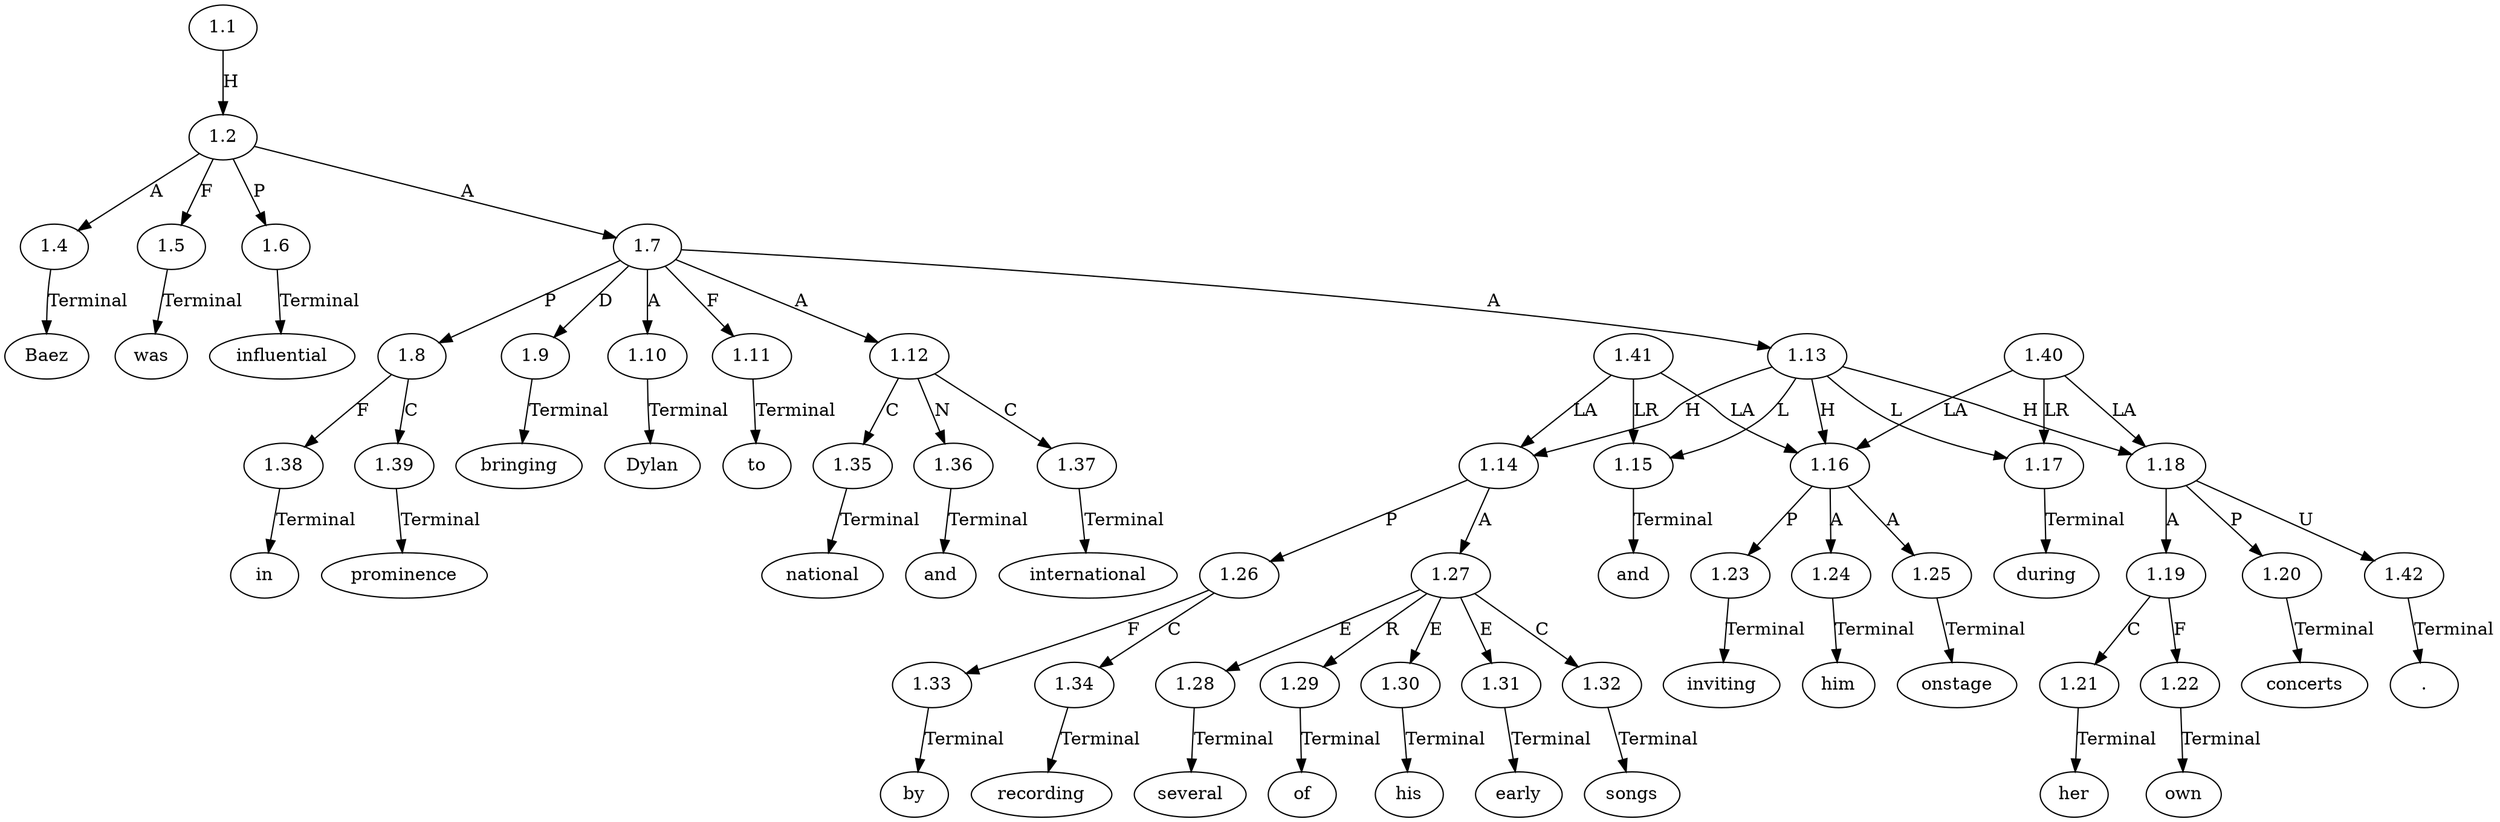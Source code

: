 // Graph
digraph {
	0.1 [label=Baez ordering=out]
	0.10 [label=international ordering=out]
	0.11 [label=prominence ordering=out]
	0.12 [label=by ordering=out]
	0.13 [label=recording ordering=out]
	0.14 [label=several ordering=out]
	0.15 [label=of ordering=out]
	0.16 [label=his ordering=out]
	0.17 [label=early ordering=out]
	0.18 [label=songs ordering=out]
	0.19 [label=and ordering=out]
	0.2 [label=was ordering=out]
	0.20 [label=inviting ordering=out]
	0.21 [label=him ordering=out]
	0.22 [label=onstage ordering=out]
	0.23 [label=during ordering=out]
	0.24 [label=her ordering=out]
	0.25 [label=own ordering=out]
	0.26 [label=concerts ordering=out]
	0.27 [label="." ordering=out]
	0.3 [label=influential ordering=out]
	0.4 [label=in ordering=out]
	0.5 [label=bringing ordering=out]
	0.6 [label=Dylan ordering=out]
	0.7 [label=to ordering=out]
	0.8 [label=national ordering=out]
	0.9 [label=and ordering=out]
	1.1 [label=1.1 ordering=out]
	1.2 [label=1.2 ordering=out]
	1.4 [label=1.4 ordering=out]
	1.5 [label=1.5 ordering=out]
	1.6 [label=1.6 ordering=out]
	1.7 [label=1.7 ordering=out]
	1.8 [label=1.8 ordering=out]
	1.9 [label=1.9 ordering=out]
	1.10 [label=1.10 ordering=out]
	1.11 [label=1.11 ordering=out]
	1.12 [label=1.12 ordering=out]
	1.13 [label=1.13 ordering=out]
	1.14 [label=1.14 ordering=out]
	1.15 [label=1.15 ordering=out]
	1.16 [label=1.16 ordering=out]
	1.17 [label=1.17 ordering=out]
	1.18 [label=1.18 ordering=out]
	1.19 [label=1.19 ordering=out]
	1.20 [label=1.20 ordering=out]
	1.21 [label=1.21 ordering=out]
	1.22 [label=1.22 ordering=out]
	1.23 [label=1.23 ordering=out]
	1.24 [label=1.24 ordering=out]
	1.25 [label=1.25 ordering=out]
	1.26 [label=1.26 ordering=out]
	1.27 [label=1.27 ordering=out]
	1.28 [label=1.28 ordering=out]
	1.29 [label=1.29 ordering=out]
	1.30 [label=1.30 ordering=out]
	1.31 [label=1.31 ordering=out]
	1.32 [label=1.32 ordering=out]
	1.33 [label=1.33 ordering=out]
	1.34 [label=1.34 ordering=out]
	1.35 [label=1.35 ordering=out]
	1.36 [label=1.36 ordering=out]
	1.37 [label=1.37 ordering=out]
	1.38 [label=1.38 ordering=out]
	1.39 [label=1.39 ordering=out]
	1.40 [label=1.40 ordering=out]
	1.41 [label=1.41 ordering=out]
	1.42 [label=1.42 ordering=out]
	1.1 -> 1.2 [label=H ordering=out]
	1.2 -> 1.4 [label=A ordering=out]
	1.2 -> 1.5 [label=F ordering=out]
	1.2 -> 1.6 [label=P ordering=out]
	1.2 -> 1.7 [label=A ordering=out]
	1.4 -> 0.1 [label=Terminal ordering=out]
	1.5 -> 0.2 [label=Terminal ordering=out]
	1.6 -> 0.3 [label=Terminal ordering=out]
	1.7 -> 1.8 [label=P ordering=out]
	1.7 -> 1.9 [label=D ordering=out]
	1.7 -> 1.10 [label=A ordering=out]
	1.7 -> 1.11 [label=F ordering=out]
	1.7 -> 1.12 [label=A ordering=out]
	1.7 -> 1.13 [label=A ordering=out]
	1.8 -> 1.38 [label=F ordering=out]
	1.8 -> 1.39 [label=C ordering=out]
	1.9 -> 0.5 [label=Terminal ordering=out]
	1.10 -> 0.6 [label=Terminal ordering=out]
	1.11 -> 0.7 [label=Terminal ordering=out]
	1.12 -> 1.35 [label=C ordering=out]
	1.12 -> 1.36 [label=N ordering=out]
	1.12 -> 1.37 [label=C ordering=out]
	1.13 -> 1.14 [label=H ordering=out]
	1.13 -> 1.15 [label=L ordering=out]
	1.13 -> 1.16 [label=H ordering=out]
	1.13 -> 1.17 [label=L ordering=out]
	1.13 -> 1.18 [label=H ordering=out]
	1.14 -> 1.26 [label=P ordering=out]
	1.14 -> 1.27 [label=A ordering=out]
	1.15 -> 0.19 [label=Terminal ordering=out]
	1.16 -> 1.23 [label=P ordering=out]
	1.16 -> 1.24 [label=A ordering=out]
	1.16 -> 1.25 [label=A ordering=out]
	1.17 -> 0.23 [label=Terminal ordering=out]
	1.18 -> 1.19 [label=A ordering=out]
	1.18 -> 1.20 [label=P ordering=out]
	1.18 -> 1.42 [label=U ordering=out]
	1.19 -> 1.21 [label=C ordering=out]
	1.19 -> 1.22 [label=F ordering=out]
	1.20 -> 0.26 [label=Terminal ordering=out]
	1.21 -> 0.24 [label=Terminal ordering=out]
	1.22 -> 0.25 [label=Terminal ordering=out]
	1.23 -> 0.20 [label=Terminal ordering=out]
	1.24 -> 0.21 [label=Terminal ordering=out]
	1.25 -> 0.22 [label=Terminal ordering=out]
	1.26 -> 1.33 [label=F ordering=out]
	1.26 -> 1.34 [label=C ordering=out]
	1.27 -> 1.28 [label=E ordering=out]
	1.27 -> 1.29 [label=R ordering=out]
	1.27 -> 1.30 [label=E ordering=out]
	1.27 -> 1.31 [label=E ordering=out]
	1.27 -> 1.32 [label=C ordering=out]
	1.28 -> 0.14 [label=Terminal ordering=out]
	1.29 -> 0.15 [label=Terminal ordering=out]
	1.30 -> 0.16 [label=Terminal ordering=out]
	1.31 -> 0.17 [label=Terminal ordering=out]
	1.32 -> 0.18 [label=Terminal ordering=out]
	1.33 -> 0.12 [label=Terminal ordering=out]
	1.34 -> 0.13 [label=Terminal ordering=out]
	1.35 -> 0.8 [label=Terminal ordering=out]
	1.36 -> 0.9 [label=Terminal ordering=out]
	1.37 -> 0.10 [label=Terminal ordering=out]
	1.38 -> 0.4 [label=Terminal ordering=out]
	1.39 -> 0.11 [label=Terminal ordering=out]
	1.40 -> 1.16 [label=LA ordering=out]
	1.40 -> 1.17 [label=LR ordering=out]
	1.40 -> 1.18 [label=LA ordering=out]
	1.41 -> 1.14 [label=LA ordering=out]
	1.41 -> 1.15 [label=LR ordering=out]
	1.41 -> 1.16 [label=LA ordering=out]
	1.42 -> 0.27 [label=Terminal ordering=out]
}
